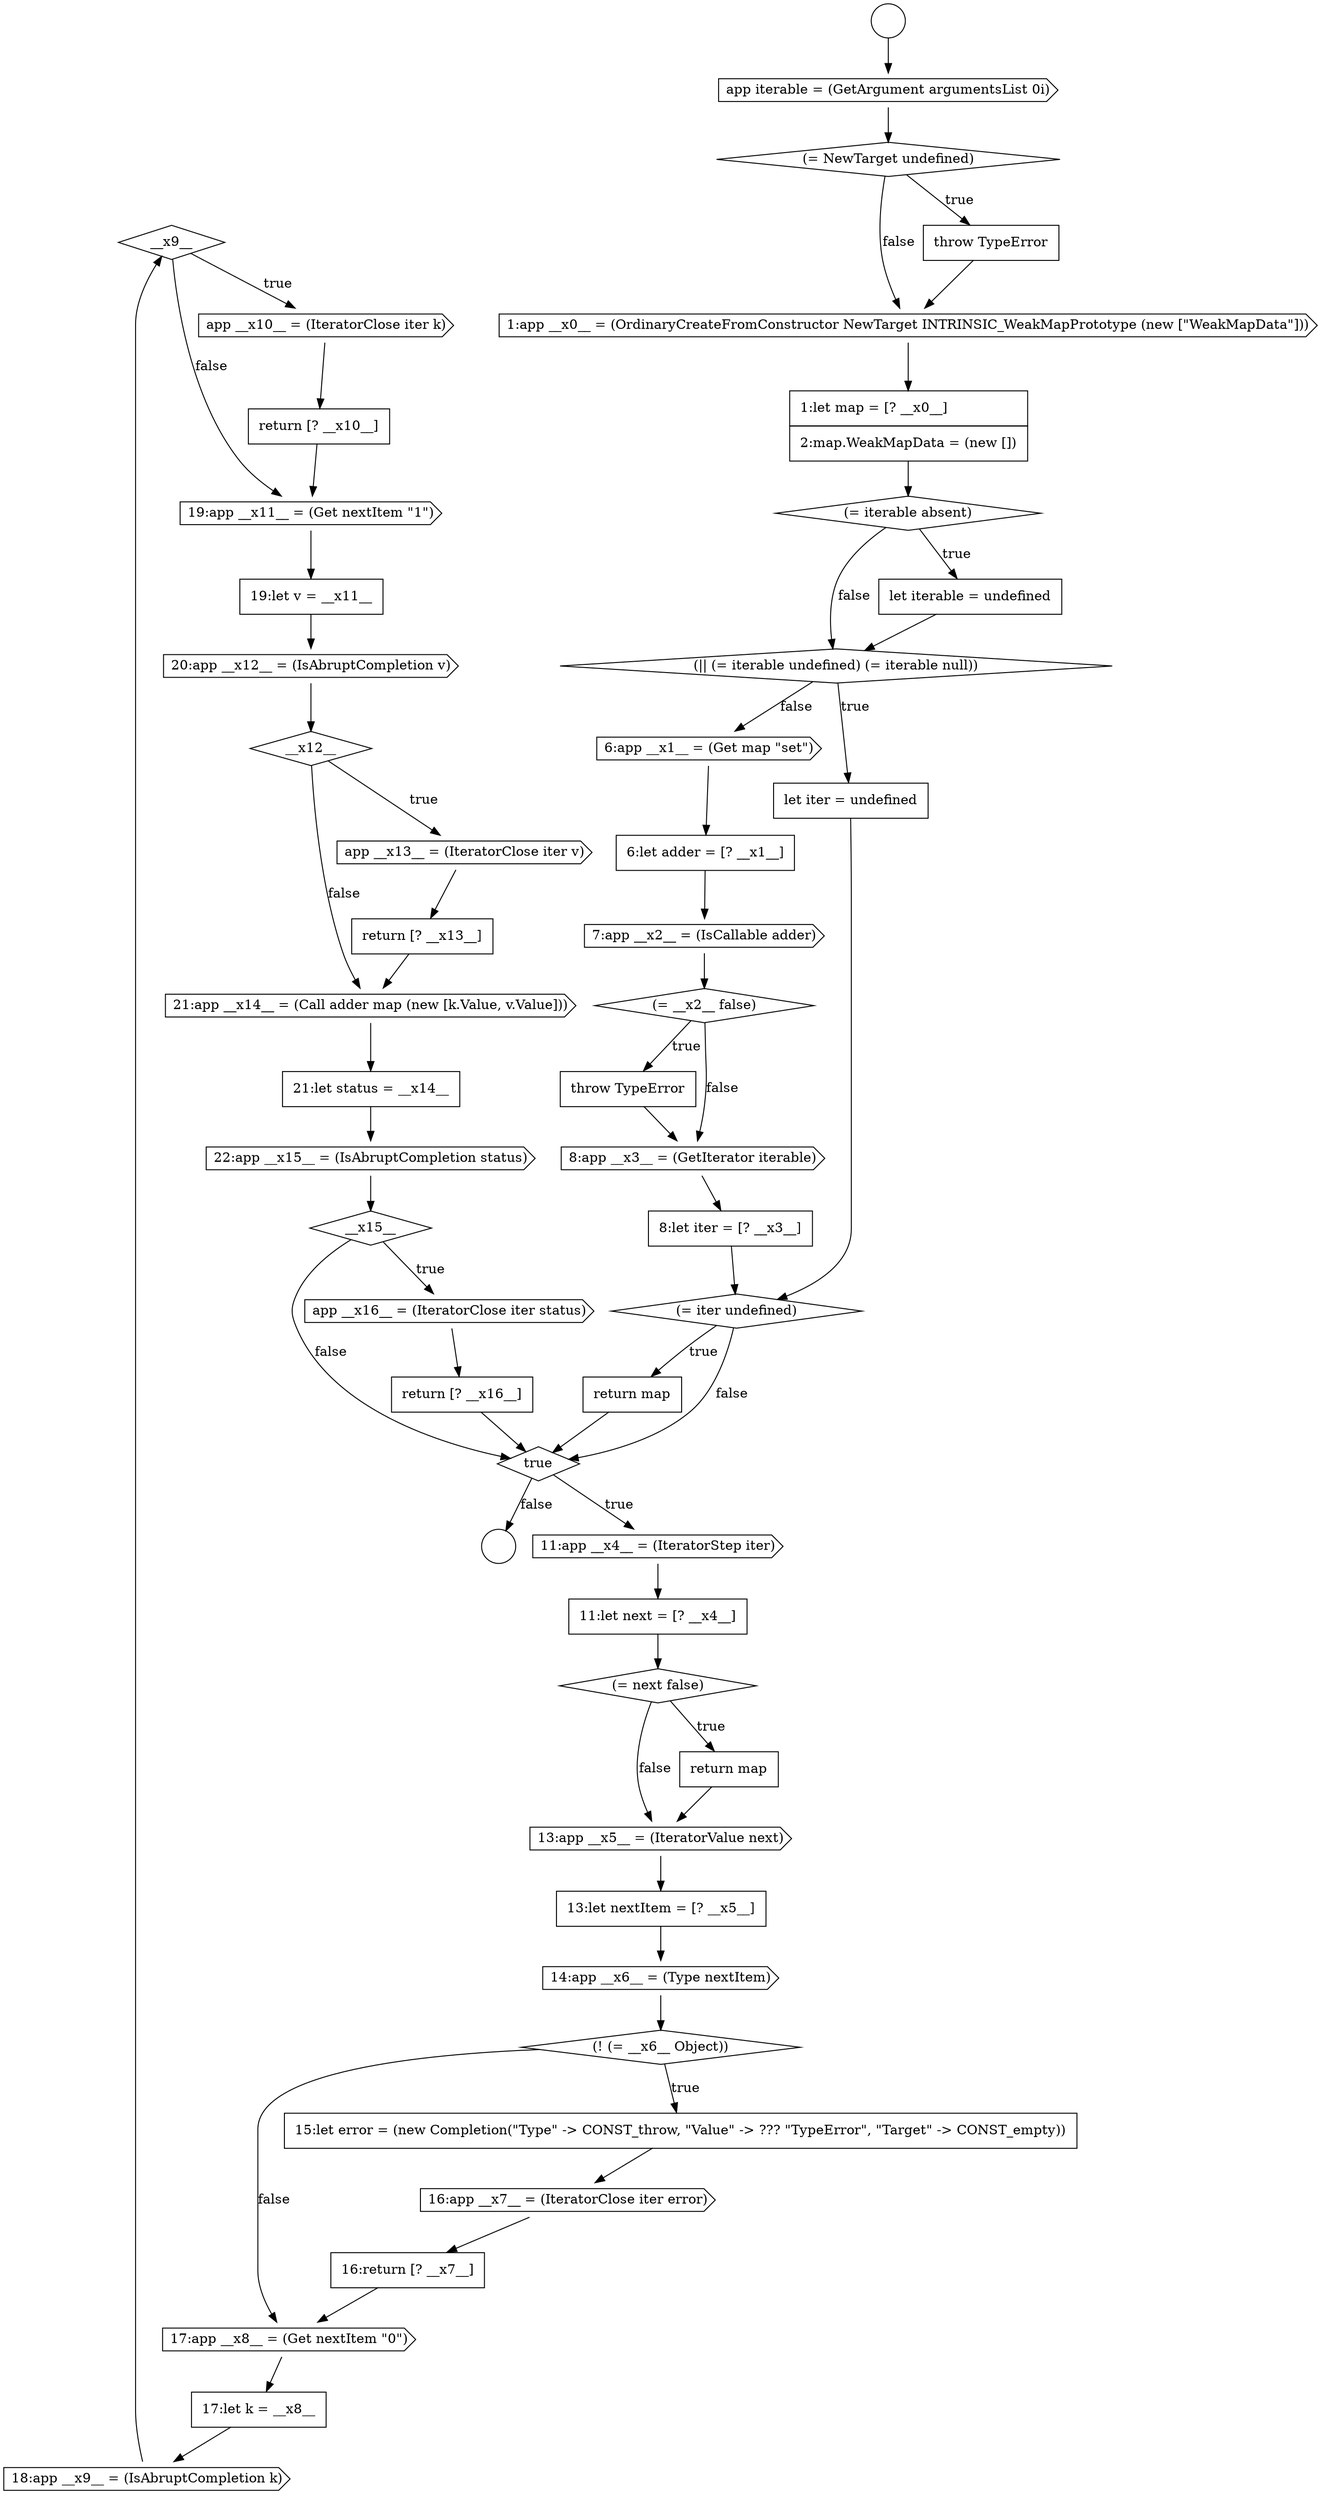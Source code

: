 digraph {
  node14754 [shape=diamond, label=<<font color="black">__x9__</font>> color="black" fillcolor="white" style=filled]
  node14730 [shape=cds, label=<<font color="black">6:app __x1__ = (Get map &quot;set&quot;)</font>> color="black" fillcolor="white" style=filled]
  node14735 [shape=cds, label=<<font color="black">8:app __x3__ = (GetIterator iterable)</font>> color="black" fillcolor="white" style=filled]
  node14734 [shape=none, margin=0, label=<<font color="black">
    <table border="0" cellborder="1" cellspacing="0" cellpadding="10">
      <tr><td align="left">throw TypeError</td></tr>
    </table>
  </font>> color="black" fillcolor="white" style=filled]
  node14743 [shape=none, margin=0, label=<<font color="black">
    <table border="0" cellborder="1" cellspacing="0" cellpadding="10">
      <tr><td align="left">return map</td></tr>
    </table>
  </font>> color="black" fillcolor="white" style=filled]
  node14736 [shape=none, margin=0, label=<<font color="black">
    <table border="0" cellborder="1" cellspacing="0" cellpadding="10">
      <tr><td align="left">8:let iter = [? __x3__]</td></tr>
    </table>
  </font>> color="black" fillcolor="white" style=filled]
  node14728 [shape=diamond, label=<<font color="black">(|| (= iterable undefined) (= iterable null))</font>> color="black" fillcolor="white" style=filled]
  node14732 [shape=cds, label=<<font color="black">7:app __x2__ = (IsCallable adder)</font>> color="black" fillcolor="white" style=filled]
  node14742 [shape=diamond, label=<<font color="black">(= next false)</font>> color="black" fillcolor="white" style=filled]
  node14748 [shape=none, margin=0, label=<<font color="black">
    <table border="0" cellborder="1" cellspacing="0" cellpadding="10">
      <tr><td align="left">15:let error = (new Completion(&quot;Type&quot; -&gt; CONST_throw, &quot;Value&quot; -&gt; ??? &quot;TypeError&quot;, &quot;Target&quot; -&gt; CONST_empty))</td></tr>
    </table>
  </font>> color="black" fillcolor="white" style=filled]
  node14750 [shape=none, margin=0, label=<<font color="black">
    <table border="0" cellborder="1" cellspacing="0" cellpadding="10">
      <tr><td align="left">16:return [? __x7__]</td></tr>
    </table>
  </font>> color="black" fillcolor="white" style=filled]
  node14729 [shape=none, margin=0, label=<<font color="black">
    <table border="0" cellborder="1" cellspacing="0" cellpadding="10">
      <tr><td align="left">let iter = undefined</td></tr>
    </table>
  </font>> color="black" fillcolor="white" style=filled]
  node14765 [shape=cds, label=<<font color="black">22:app __x15__ = (IsAbruptCompletion status)</font>> color="black" fillcolor="white" style=filled]
  node14741 [shape=none, margin=0, label=<<font color="black">
    <table border="0" cellborder="1" cellspacing="0" cellpadding="10">
      <tr><td align="left">11:let next = [? __x4__]</td></tr>
    </table>
  </font>> color="black" fillcolor="white" style=filled]
  node14726 [shape=diamond, label=<<font color="black">(= iterable absent)</font>> color="black" fillcolor="white" style=filled]
  node14737 [shape=diamond, label=<<font color="black">(= iter undefined)</font>> color="black" fillcolor="white" style=filled]
  node14722 [shape=diamond, label=<<font color="black">(= NewTarget undefined)</font>> color="black" fillcolor="white" style=filled]
  node14758 [shape=none, margin=0, label=<<font color="black">
    <table border="0" cellborder="1" cellspacing="0" cellpadding="10">
      <tr><td align="left">19:let v = __x11__</td></tr>
    </table>
  </font>> color="black" fillcolor="white" style=filled]
  node14751 [shape=cds, label=<<font color="black">17:app __x8__ = (Get nextItem &quot;0&quot;)</font>> color="black" fillcolor="white" style=filled]
  node14733 [shape=diamond, label=<<font color="black">(= __x2__ false)</font>> color="black" fillcolor="white" style=filled]
  node14761 [shape=cds, label=<<font color="black">app __x13__ = (IteratorClose iter v)</font>> color="black" fillcolor="white" style=filled]
  node14766 [shape=diamond, label=<<font color="black">__x15__</font>> color="black" fillcolor="white" style=filled]
  node14745 [shape=none, margin=0, label=<<font color="black">
    <table border="0" cellborder="1" cellspacing="0" cellpadding="10">
      <tr><td align="left">13:let nextItem = [? __x5__]</td></tr>
    </table>
  </font>> color="black" fillcolor="white" style=filled]
  node14753 [shape=cds, label=<<font color="black">18:app __x9__ = (IsAbruptCompletion k)</font>> color="black" fillcolor="white" style=filled]
  node14725 [shape=none, margin=0, label=<<font color="black">
    <table border="0" cellborder="1" cellspacing="0" cellpadding="10">
      <tr><td align="left">1:let map = [? __x0__]</td></tr>
      <tr><td align="left">2:map.WeakMapData = (new [])</td></tr>
    </table>
  </font>> color="black" fillcolor="white" style=filled]
  node14752 [shape=none, margin=0, label=<<font color="black">
    <table border="0" cellborder="1" cellspacing="0" cellpadding="10">
      <tr><td align="left">17:let k = __x8__</td></tr>
    </table>
  </font>> color="black" fillcolor="white" style=filled]
  node14719 [shape=circle label=" " color="black" fillcolor="white" style=filled]
  node14740 [shape=cds, label=<<font color="black">11:app __x4__ = (IteratorStep iter)</font>> color="black" fillcolor="white" style=filled]
  node14721 [shape=cds, label=<<font color="black">app iterable = (GetArgument argumentsList 0i)</font>> color="black" fillcolor="white" style=filled]
  node14757 [shape=cds, label=<<font color="black">19:app __x11__ = (Get nextItem &quot;1&quot;)</font>> color="black" fillcolor="white" style=filled]
  node14762 [shape=none, margin=0, label=<<font color="black">
    <table border="0" cellborder="1" cellspacing="0" cellpadding="10">
      <tr><td align="left">return [? __x13__]</td></tr>
    </table>
  </font>> color="black" fillcolor="white" style=filled]
  node14744 [shape=cds, label=<<font color="black">13:app __x5__ = (IteratorValue next)</font>> color="black" fillcolor="white" style=filled]
  node14760 [shape=diamond, label=<<font color="black">__x12__</font>> color="black" fillcolor="white" style=filled]
  node14746 [shape=cds, label=<<font color="black">14:app __x6__ = (Type nextItem)</font>> color="black" fillcolor="white" style=filled]
  node14731 [shape=none, margin=0, label=<<font color="black">
    <table border="0" cellborder="1" cellspacing="0" cellpadding="10">
      <tr><td align="left">6:let adder = [? __x1__]</td></tr>
    </table>
  </font>> color="black" fillcolor="white" style=filled]
  node14756 [shape=none, margin=0, label=<<font color="black">
    <table border="0" cellborder="1" cellspacing="0" cellpadding="10">
      <tr><td align="left">return [? __x10__]</td></tr>
    </table>
  </font>> color="black" fillcolor="white" style=filled]
  node14767 [shape=cds, label=<<font color="black">app __x16__ = (IteratorClose iter status)</font>> color="black" fillcolor="white" style=filled]
  node14768 [shape=none, margin=0, label=<<font color="black">
    <table border="0" cellborder="1" cellspacing="0" cellpadding="10">
      <tr><td align="left">return [? __x16__]</td></tr>
    </table>
  </font>> color="black" fillcolor="white" style=filled]
  node14763 [shape=cds, label=<<font color="black">21:app __x14__ = (Call adder map (new [k.Value, v.Value]))</font>> color="black" fillcolor="white" style=filled]
  node14739 [shape=diamond, label=<<font color="black">true</font>> color="black" fillcolor="white" style=filled]
  node14720 [shape=circle label=" " color="black" fillcolor="white" style=filled]
  node14724 [shape=cds, label=<<font color="black">1:app __x0__ = (OrdinaryCreateFromConstructor NewTarget INTRINSIC_WeakMapPrototype (new [&quot;WeakMapData&quot;]))</font>> color="black" fillcolor="white" style=filled]
  node14755 [shape=cds, label=<<font color="black">app __x10__ = (IteratorClose iter k)</font>> color="black" fillcolor="white" style=filled]
  node14747 [shape=diamond, label=<<font color="black">(! (= __x6__ Object))</font>> color="black" fillcolor="white" style=filled]
  node14749 [shape=cds, label=<<font color="black">16:app __x7__ = (IteratorClose iter error)</font>> color="black" fillcolor="white" style=filled]
  node14738 [shape=none, margin=0, label=<<font color="black">
    <table border="0" cellborder="1" cellspacing="0" cellpadding="10">
      <tr><td align="left">return map</td></tr>
    </table>
  </font>> color="black" fillcolor="white" style=filled]
  node14723 [shape=none, margin=0, label=<<font color="black">
    <table border="0" cellborder="1" cellspacing="0" cellpadding="10">
      <tr><td align="left">throw TypeError</td></tr>
    </table>
  </font>> color="black" fillcolor="white" style=filled]
  node14764 [shape=none, margin=0, label=<<font color="black">
    <table border="0" cellborder="1" cellspacing="0" cellpadding="10">
      <tr><td align="left">21:let status = __x14__</td></tr>
    </table>
  </font>> color="black" fillcolor="white" style=filled]
  node14759 [shape=cds, label=<<font color="black">20:app __x12__ = (IsAbruptCompletion v)</font>> color="black" fillcolor="white" style=filled]
  node14727 [shape=none, margin=0, label=<<font color="black">
    <table border="0" cellborder="1" cellspacing="0" cellpadding="10">
      <tr><td align="left">let iterable = undefined</td></tr>
    </table>
  </font>> color="black" fillcolor="white" style=filled]
  node14761 -> node14762 [ color="black"]
  node14755 -> node14756 [ color="black"]
  node14764 -> node14765 [ color="black"]
  node14726 -> node14727 [label=<<font color="black">true</font>> color="black"]
  node14726 -> node14728 [label=<<font color="black">false</font>> color="black"]
  node14724 -> node14725 [ color="black"]
  node14751 -> node14752 [ color="black"]
  node14757 -> node14758 [ color="black"]
  node14752 -> node14753 [ color="black"]
  node14748 -> node14749 [ color="black"]
  node14767 -> node14768 [ color="black"]
  node14758 -> node14759 [ color="black"]
  node14728 -> node14729 [label=<<font color="black">true</font>> color="black"]
  node14728 -> node14730 [label=<<font color="black">false</font>> color="black"]
  node14721 -> node14722 [ color="black"]
  node14765 -> node14766 [ color="black"]
  node14736 -> node14737 [ color="black"]
  node14731 -> node14732 [ color="black"]
  node14745 -> node14746 [ color="black"]
  node14723 -> node14724 [ color="black"]
  node14733 -> node14734 [label=<<font color="black">true</font>> color="black"]
  node14733 -> node14735 [label=<<font color="black">false</font>> color="black"]
  node14768 -> node14739 [ color="black"]
  node14732 -> node14733 [ color="black"]
  node14743 -> node14744 [ color="black"]
  node14746 -> node14747 [ color="black"]
  node14749 -> node14750 [ color="black"]
  node14730 -> node14731 [ color="black"]
  node14734 -> node14735 [ color="black"]
  node14722 -> node14723 [label=<<font color="black">true</font>> color="black"]
  node14722 -> node14724 [label=<<font color="black">false</font>> color="black"]
  node14744 -> node14745 [ color="black"]
  node14759 -> node14760 [ color="black"]
  node14738 -> node14739 [ color="black"]
  node14742 -> node14743 [label=<<font color="black">true</font>> color="black"]
  node14742 -> node14744 [label=<<font color="black">false</font>> color="black"]
  node14760 -> node14761 [label=<<font color="black">true</font>> color="black"]
  node14760 -> node14763 [label=<<font color="black">false</font>> color="black"]
  node14735 -> node14736 [ color="black"]
  node14750 -> node14751 [ color="black"]
  node14753 -> node14754 [ color="black"]
  node14766 -> node14767 [label=<<font color="black">true</font>> color="black"]
  node14766 -> node14739 [label=<<font color="black">false</font>> color="black"]
  node14739 -> node14740 [label=<<font color="black">true</font>> color="black"]
  node14739 -> node14720 [label=<<font color="black">false</font>> color="black"]
  node14763 -> node14764 [ color="black"]
  node14754 -> node14755 [label=<<font color="black">true</font>> color="black"]
  node14754 -> node14757 [label=<<font color="black">false</font>> color="black"]
  node14727 -> node14728 [ color="black"]
  node14756 -> node14757 [ color="black"]
  node14725 -> node14726 [ color="black"]
  node14729 -> node14737 [ color="black"]
  node14762 -> node14763 [ color="black"]
  node14740 -> node14741 [ color="black"]
  node14741 -> node14742 [ color="black"]
  node14737 -> node14738 [label=<<font color="black">true</font>> color="black"]
  node14737 -> node14739 [label=<<font color="black">false</font>> color="black"]
  node14719 -> node14721 [ color="black"]
  node14747 -> node14748 [label=<<font color="black">true</font>> color="black"]
  node14747 -> node14751 [label=<<font color="black">false</font>> color="black"]
}
